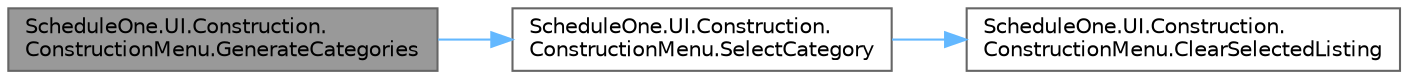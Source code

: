 digraph "ScheduleOne.UI.Construction.ConstructionMenu.GenerateCategories"
{
 // LATEX_PDF_SIZE
  bgcolor="transparent";
  edge [fontname=Helvetica,fontsize=10,labelfontname=Helvetica,labelfontsize=10];
  node [fontname=Helvetica,fontsize=10,shape=box,height=0.2,width=0.4];
  rankdir="LR";
  Node1 [id="Node000001",label="ScheduleOne.UI.Construction.\lConstructionMenu.GenerateCategories",height=0.2,width=0.4,color="gray40", fillcolor="grey60", style="filled", fontcolor="black",tooltip=" "];
  Node1 -> Node2 [id="edge1_Node000001_Node000002",color="steelblue1",style="solid",tooltip=" "];
  Node2 [id="Node000002",label="ScheduleOne.UI.Construction.\lConstructionMenu.SelectCategory",height=0.2,width=0.4,color="grey40", fillcolor="white", style="filled",URL="$class_schedule_one_1_1_u_i_1_1_construction_1_1_construction_menu.html#ab33ac213cc89809076e8b399444a9332",tooltip=" "];
  Node2 -> Node3 [id="edge2_Node000002_Node000003",color="steelblue1",style="solid",tooltip=" "];
  Node3 [id="Node000003",label="ScheduleOne.UI.Construction.\lConstructionMenu.ClearSelectedListing",height=0.2,width=0.4,color="grey40", fillcolor="white", style="filled",URL="$class_schedule_one_1_1_u_i_1_1_construction_1_1_construction_menu.html#afaafa5b3fdd6c664e83777035e804f32",tooltip=" "];
}
